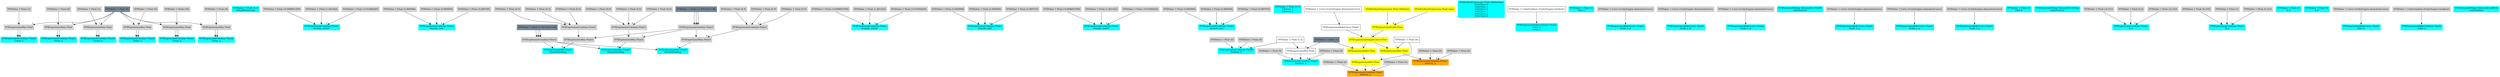 digraph G {
node0 [shape="box" color="cyan" style="filled" label="VFXExpressionCombine Float2
Count_a"]
node1 [shape="box" color="lightgray" style="filled" label="VFXExpressionMax Float"]
node2 [shape="box" color="lightgray" style="filled" label="VFXValue`1 Float (1)"]
node3 [shape="box" color="lightslategray" style="filled" label="VFXValue`1 Float (0)"]
node4 [shape="box" color="cyan" style="filled" label="VFXExpressionCombine Float2
Delay_a"]
node5 [shape="box" color="lightgray" style="filled" label="VFXExpressionMax Float"]
node6 [shape="box" color="lightgray" style="filled" label="VFXValue`1 Float (0)"]
node7 [shape="box" color="cyan" style="filled" label="VFXExpressionCombine Float2
Count_a"]
node8 [shape="box" color="lightgray" style="filled" label="VFXExpressionMax Float"]
node9 [shape="box" color="lightgray" style="filled" label="VFXValue`1 Float (1)"]
node10 [shape="box" color="cyan" style="filled" label="VFXExpressionCombine Float2
Delay_a"]
node11 [shape="box" color="lightgray" style="filled" label="VFXExpressionMax Float"]
node12 [shape="box" color="lightgray" style="filled" label="VFXValue`1 Float (0)"]
node13 [shape="box" color="cyan" style="filled" label="VFXExpressionCombine Float2
Count_a"]
node14 [shape="box" color="lightgray" style="filled" label="VFXExpressionMax Float"]
node15 [shape="box" color="lightgray" style="filled" label="VFXValue`1 Float (30)"]
node16 [shape="box" color="cyan" style="filled" label="VFXExpressionCombine Float2
Delay_a"]
node17 [shape="box" color="lightgray" style="filled" label="VFXExpressionMax Float"]
node18 [shape="box" color="lightgray" style="filled" label="VFXValue`1 Float (0)"]
node19 [shape="box" color="cyan" style="filled" label="VFXValue`1 Float (0.1)
DelayBeforeLoop"]
node20 [shape="box" color="cyan" style="filled" label="VFXExpressionCombine Float3
bounds_center"]
node21 [shape="box" color="lightgray" style="filled" label="VFXValue`1 Float (-0.008661509)"]
node22 [shape="box" color="lightgray" style="filled" label="VFXValue`1 Float (1.401422)"]
node23 [shape="box" color="lightgray" style="filled" label="VFXValue`1 Float (-0.01848245)"]
node24 [shape="box" color="cyan" style="filled" label="VFXExpressionCombine Float3
bounds_size"]
node25 [shape="box" color="lightgray" style="filled" label="VFXValue`1 Float (3.004998)"]
node26 [shape="box" color="lightgray" style="filled" label="VFXValue`1 Float (3.960069)"]
node27 [shape="box" color="lightgray" style="filled" label="VFXValue`1 Float (3.060745)"]
node28 [shape="box" color="cyan" style="filled" label="VFXExpressionMin Float3
boundsPadding"]
node29 [shape="box" color="lightgray" style="filled" label="VFXExpressionMax Float3"]
node30 [shape="box" color="lightgray" style="filled" label="VFXExpressionCombine Float3"]
node31 [shape="box" color="lightgray" style="filled" label="VFXValue`1 Float (0.5)"]
node32 [shape="box" color="lightgray" style="filled" label="VFXValue`1 Float (0.5)"]
node33 [shape="box" color="lightgray" style="filled" label="VFXValue`1 Float (0.5)"]
node34 [shape="box" color="lightgray" style="filled" label="VFXExpressionCombine Float3"]
node35 [shape="box" color="lightslategray" style="filled" label="VFXValue`1 Float (-1.701412E+38)"]
node36 [shape="box" color="lightgray" style="filled" label="VFXExpressionCombine Float3"]
node37 [shape="box" color="lightslategray" style="filled" label="VFXValue`1 Float (1.701412E+38)"]
node38 [shape="box" color="cyan" style="filled" label="VFXExpressionCombine Float3
bounds_center"]
node39 [shape="box" color="lightgray" style="filled" label="VFXValue`1 Float (-0.008661509)"]
node40 [shape="box" color="lightgray" style="filled" label="VFXValue`1 Float (1.401422)"]
node41 [shape="box" color="lightgray" style="filled" label="VFXValue`1 Float (-0.01848245)"]
node42 [shape="box" color="cyan" style="filled" label="VFXExpressionCombine Float3
bounds_size"]
node43 [shape="box" color="lightgray" style="filled" label="VFXValue`1 Float (3.004998)"]
node44 [shape="box" color="lightgray" style="filled" label="VFXValue`1 Float (3.960069)"]
node45 [shape="box" color="lightgray" style="filled" label="VFXValue`1 Float (3.060745)"]
node46 [shape="box" color="cyan" style="filled" label="VFXExpressionMin Float3
boundsPadding"]
node47 [shape="box" color="lightgray" style="filled" label="VFXExpressionMax Float3"]
node48 [shape="box" color="lightgray" style="filled" label="VFXExpressionCombine Float3"]
node49 [shape="box" color="lightgray" style="filled" label="VFXValue`1 Float (0.5)"]
node50 [shape="box" color="lightgray" style="filled" label="VFXValue`1 Float (0.5)"]
node51 [shape="box" color="lightgray" style="filled" label="VFXValue`1 Float (0.5)"]
node52 [shape="box" color="cyan" style="filled" label="VFXExpressionCombine Float3
bounds_center"]
node53 [shape="box" color="lightgray" style="filled" label="VFXValue`1 Float (-0.008661509)"]
node54 [shape="box" color="lightgray" style="filled" label="VFXValue`1 Float (1.401422)"]
node55 [shape="box" color="lightgray" style="filled" label="VFXValue`1 Float (-0.01848245)"]
node56 [shape="box" color="cyan" style="filled" label="VFXExpressionCombine Float3
bounds_size"]
node57 [shape="box" color="lightgray" style="filled" label="VFXValue`1 Float (3.004998)"]
node58 [shape="box" color="lightgray" style="filled" label="VFXValue`1 Float (3.960069)"]
node59 [shape="box" color="lightgray" style="filled" label="VFXValue`1 Float (3.060745)"]
node60 [shape="box" color="cyan" style="filled" label="VFXExpressionMin Float3
boundsPadding"]
node61 [shape="box" color="lightgray" style="filled" label="VFXExpressionMax Float3"]
node62 [shape="box" color="lightgray" style="filled" label="VFXExpressionCombine Float3"]
node63 [shape="box" color="lightgray" style="filled" label="VFXValue`1 Float (0.5)"]
node64 [shape="box" color="lightgray" style="filled" label="VFXValue`1 Float (0.5)"]
node65 [shape="box" color="lightgray" style="filled" label="VFXValue`1 Float (0.5)"]
node66 [shape="box" color="cyan" style="filled" label="VFXValue`1 Float (0.3)
Lifetime_a
Lifetime_a"]
node67 [shape="box" color="cyan" style="filled" label="VFXExpressionCombine Float3
Position_b"]
node68 [shape="box" color="lightgray" style="filled" label="VFXValue`1 Float (0)"]
node69 [shape="box" label="VFXValue`1 Float (1.2)"]
node70 [shape="box" color="lightgray" style="filled" label="VFXValue`1 Float (0)"]
node71 [shape="box" color="orange" style="filled" label="VFXExpressionCombine Float3
Velocity_a"]
node72 [shape="box" color="lightgray" style="filled" label="VFXValue`1 Float (0)"]
node73 [shape="box" color="yellow" style="filled" label="VFXExpressionMul Float"]
node74 [shape="box" color="yellow" style="filled" label="VFXExpressionSampleCurve Float"]
node75 [shape="box" label="VFXExpressionBakeCurve Float4"]
node76 [shape="box" label="VFXValue`1 Curve (UnityEngine.AnimationCurve)"]
node77 [shape="box" color="yellow" style="filled" label="VFXExpressionDivide Float"]
node78 [shape="box" color="yellow" style="filled" label="VFXAttributeExpression Float (age)"]
node79 [shape="box" color="yellow" style="filled" label="VFXAttributeExpression Float (lifetime)"]
node80 [shape="box" label="VFXValue`1 Float (6)"]
node81 [shape="box" color="lightgray" style="filled" label="VFXValue`1 Float (0)"]
node82 [shape="box" color="cyan" style="filled" label="VFXBuiltInExpression Float (DeltaTime)
deltaTime_b
deltaTime_c
deltaTime_b
deltaTime_c
deltaTime_a
deltaTime_b"]
node83 [shape="box" color="cyan" style="filled" label="VFXExpressionBakeGradient Float2
Color_b
Color_c"]
node84 [shape="box" label="VFXValue`1 ColorGradient (UnityEngine.Gradient)"]
node85 [shape="box" color="cyan" style="filled" label="VFXValue`1 Float (1)
Size_c"]
node86 [shape="box" color="cyan" style="filled" label="VFXExpressionBakeCurve Float4
Scale_x_d"]
node87 [shape="box" color="lightgray" style="filled" label="VFXValue`1 Curve (UnityEngine.AnimationCurve)"]
node88 [shape="box" color="cyan" style="filled" label="VFXExpressionBakeCurve Float4
Scale_y_d"]
node89 [shape="box" color="lightgray" style="filled" label="VFXValue`1 Curve (UnityEngine.AnimationCurve)"]
node90 [shape="box" color="cyan" style="filled" label="VFXExpressionBakeCurve Float4
Scale_z_d"]
node91 [shape="box" color="lightgray" style="filled" label="VFXValue`1 Curve (UnityEngine.AnimationCurve)"]
node92 [shape="box" color="cyan" style="filled" label="VFXTexture2DValue Texture2D (31628)
mainTexture"]
node93 [shape="box" color="cyan" style="filled" label="VFXExpressionCombine Float3
Position_b"]
node94 [shape="box" color="lightgray" style="filled" label="VFXValue`1 Float (0)"]
node95 [shape="box" label="VFXExpressionMul Float"]
node96 [shape="box" color="lightslategray" style="filled" label="VFXValue`1 Float (-1)"]
node97 [shape="box" color="lightgray" style="filled" label="VFXValue`1 Float (0)"]
node98 [shape="box" color="orange" style="filled" label="VFXExpressionCombine Float3
Velocity_a"]
node99 [shape="box" color="lightgray" style="filled" label="VFXValue`1 Float (0)"]
node100 [shape="box" color="yellow" style="filled" label="VFXExpressionMul Float"]
node101 [shape="box" color="yellow" style="filled" label="VFXExpressionMul Float"]
node102 [shape="box" color="lightgray" style="filled" label="VFXValue`1 Float (0)"]
node103 [shape="box" color="cyan" style="filled" label="VFXExpressionBakeCurve Float4
Scale_x_a"]
node104 [shape="box" color="lightgray" style="filled" label="VFXValue`1 Curve (UnityEngine.AnimationCurve)"]
node105 [shape="box" color="cyan" style="filled" label="VFXExpressionBakeCurve Float4
Scale_y_a"]
node106 [shape="box" color="lightgray" style="filled" label="VFXValue`1 Curve (UnityEngine.AnimationCurve)"]
node107 [shape="box" color="cyan" style="filled" label="VFXExpressionBakeCurve Float4
Scale_z_a"]
node108 [shape="box" color="lightgray" style="filled" label="VFXValue`1 Curve (UnityEngine.AnimationCurve)"]
node109 [shape="box" color="cyan" style="filled" label="VFXValue`1 Float (1)
Size_d"]
node110 [shape="box" color="cyan" style="filled" label="VFXTexture2DValue Texture2D (31632)
mainTexture"]
node111 [shape="box" color="cyan" style="filled" label="VFXExpressionCombine Float3
A_a"]
node112 [shape="box" color="lightgray" style="filled" label="VFXValue`1 Float (-0.333)"]
node113 [shape="box" color="lightgray" style="filled" label="VFXValue`1 Float (0.2)"]
node114 [shape="box" color="lightgray" style="filled" label="VFXValue`1 Float (-0.333)"]
node115 [shape="box" color="cyan" style="filled" label="VFXExpressionCombine Float3
B_a"]
node116 [shape="box" color="lightgray" style="filled" label="VFXValue`1 Float (0.333)"]
node117 [shape="box" color="lightgray" style="filled" label="VFXValue`1 Float (1)"]
node118 [shape="box" color="lightgray" style="filled" label="VFXValue`1 Float (0.333)"]
node119 [shape="box" color="cyan" style="filled" label="VFXValue`1 Float (1)
A_b"]
node120 [shape="box" color="cyan" style="filled" label="VFXValue`1 Float (3)
B_b"]
node121 [shape="box" color="cyan" style="filled" label="VFXExpressionBakeCurve Float4
Size_b"]
node122 [shape="box" color="lightgray" style="filled" label="VFXValue`1 Curve (UnityEngine.AnimationCurve)"]
node123 [shape="box" color="cyan" style="filled" label="VFXExpressionBakeGradient Float2
Color_c"]
node124 [shape="box" color="lightgray" style="filled" label="VFXValue`1 ColorGradient (UnityEngine.Gradient)"]
node125 [shape="box" color="cyan" style="filled" label="VFXTexture2DValue Texture2D (28834)
mainTexture"]
node1 -> node0 [headlabel="0"]
node1 -> node0 [headlabel="1"]
node2 -> node1 [headlabel="0"]
node3 -> node1 [headlabel="1"]
node5 -> node4 [headlabel="0"]
node5 -> node4 [headlabel="1"]
node6 -> node5 [headlabel="0"]
node3 -> node5 [headlabel="1"]
node8 -> node7 [headlabel="0"]
node8 -> node7 [headlabel="1"]
node9 -> node8 [headlabel="0"]
node3 -> node8 [headlabel="1"]
node11 -> node10 [headlabel="0"]
node11 -> node10 [headlabel="1"]
node12 -> node11 [headlabel="0"]
node3 -> node11 [headlabel="1"]
node14 -> node13 [headlabel="0"]
node14 -> node13 [headlabel="1"]
node15 -> node14 [headlabel="0"]
node3 -> node14 [headlabel="1"]
node17 -> node16 [headlabel="0"]
node17 -> node16 [headlabel="1"]
node18 -> node17 [headlabel="0"]
node3 -> node17 [headlabel="1"]
node21 -> node20 [headlabel="0"]
node22 -> node20 [headlabel="1"]
node23 -> node20 [headlabel="2"]
node25 -> node24 [headlabel="0"]
node26 -> node24 [headlabel="1"]
node27 -> node24 [headlabel="2"]
node29 -> node28 [headlabel="0"]
node36 -> node28 [headlabel="1"]
node30 -> node29 [headlabel="0"]
node34 -> node29 [headlabel="1"]
node31 -> node30 [headlabel="0"]
node32 -> node30 [headlabel="1"]
node33 -> node30 [headlabel="2"]
node35 -> node34 [headlabel="0"]
node35 -> node34 [headlabel="1"]
node35 -> node34 [headlabel="2"]
node37 -> node36 [headlabel="0"]
node37 -> node36 [headlabel="1"]
node37 -> node36 [headlabel="2"]
node39 -> node38 [headlabel="0"]
node40 -> node38 [headlabel="1"]
node41 -> node38 [headlabel="2"]
node43 -> node42 [headlabel="0"]
node44 -> node42 [headlabel="1"]
node45 -> node42 [headlabel="2"]
node47 -> node46 [headlabel="0"]
node36 -> node46 [headlabel="1"]
node48 -> node47 [headlabel="0"]
node34 -> node47 [headlabel="1"]
node49 -> node48 [headlabel="0"]
node50 -> node48 [headlabel="1"]
node51 -> node48 [headlabel="2"]
node53 -> node52 [headlabel="0"]
node54 -> node52 [headlabel="1"]
node55 -> node52 [headlabel="2"]
node57 -> node56 [headlabel="0"]
node58 -> node56 [headlabel="1"]
node59 -> node56 [headlabel="2"]
node61 -> node60 [headlabel="0"]
node36 -> node60 [headlabel="1"]
node62 -> node61 [headlabel="0"]
node34 -> node61 [headlabel="1"]
node63 -> node62 [headlabel="0"]
node64 -> node62 [headlabel="1"]
node65 -> node62 [headlabel="2"]
node68 -> node67 [headlabel="0"]
node69 -> node67 [headlabel="1"]
node70 -> node67 [headlabel="2"]
node72 -> node71 [headlabel="0"]
node73 -> node71 [headlabel="1"]
node81 -> node71 [headlabel="2"]
node74 -> node73 [headlabel="0"]
node80 -> node73 [headlabel="1"]
node75 -> node74 [headlabel="0"]
node77 -> node74 [headlabel="1"]
node76 -> node75 
node78 -> node77 [headlabel="0"]
node79 -> node77 [headlabel="1"]
node84 -> node83 
node87 -> node86 
node89 -> node88 
node91 -> node90 
node94 -> node93 [headlabel="0"]
node95 -> node93 [headlabel="1"]
node97 -> node93 [headlabel="2"]
node96 -> node95 [headlabel="0"]
node69 -> node95 [headlabel="1"]
node99 -> node98 [headlabel="0"]
node100 -> node98 [headlabel="1"]
node102 -> node98 [headlabel="2"]
node101 -> node100 [headlabel="0"]
node80 -> node100 [headlabel="1"]
node96 -> node101 [headlabel="0"]
node74 -> node101 [headlabel="1"]
node104 -> node103 
node106 -> node105 
node108 -> node107 
node112 -> node111 [headlabel="0"]
node113 -> node111 [headlabel="1"]
node114 -> node111 [headlabel="2"]
node116 -> node115 [headlabel="0"]
node117 -> node115 [headlabel="1"]
node118 -> node115 [headlabel="2"]
node122 -> node121 
node124 -> node123 
}
